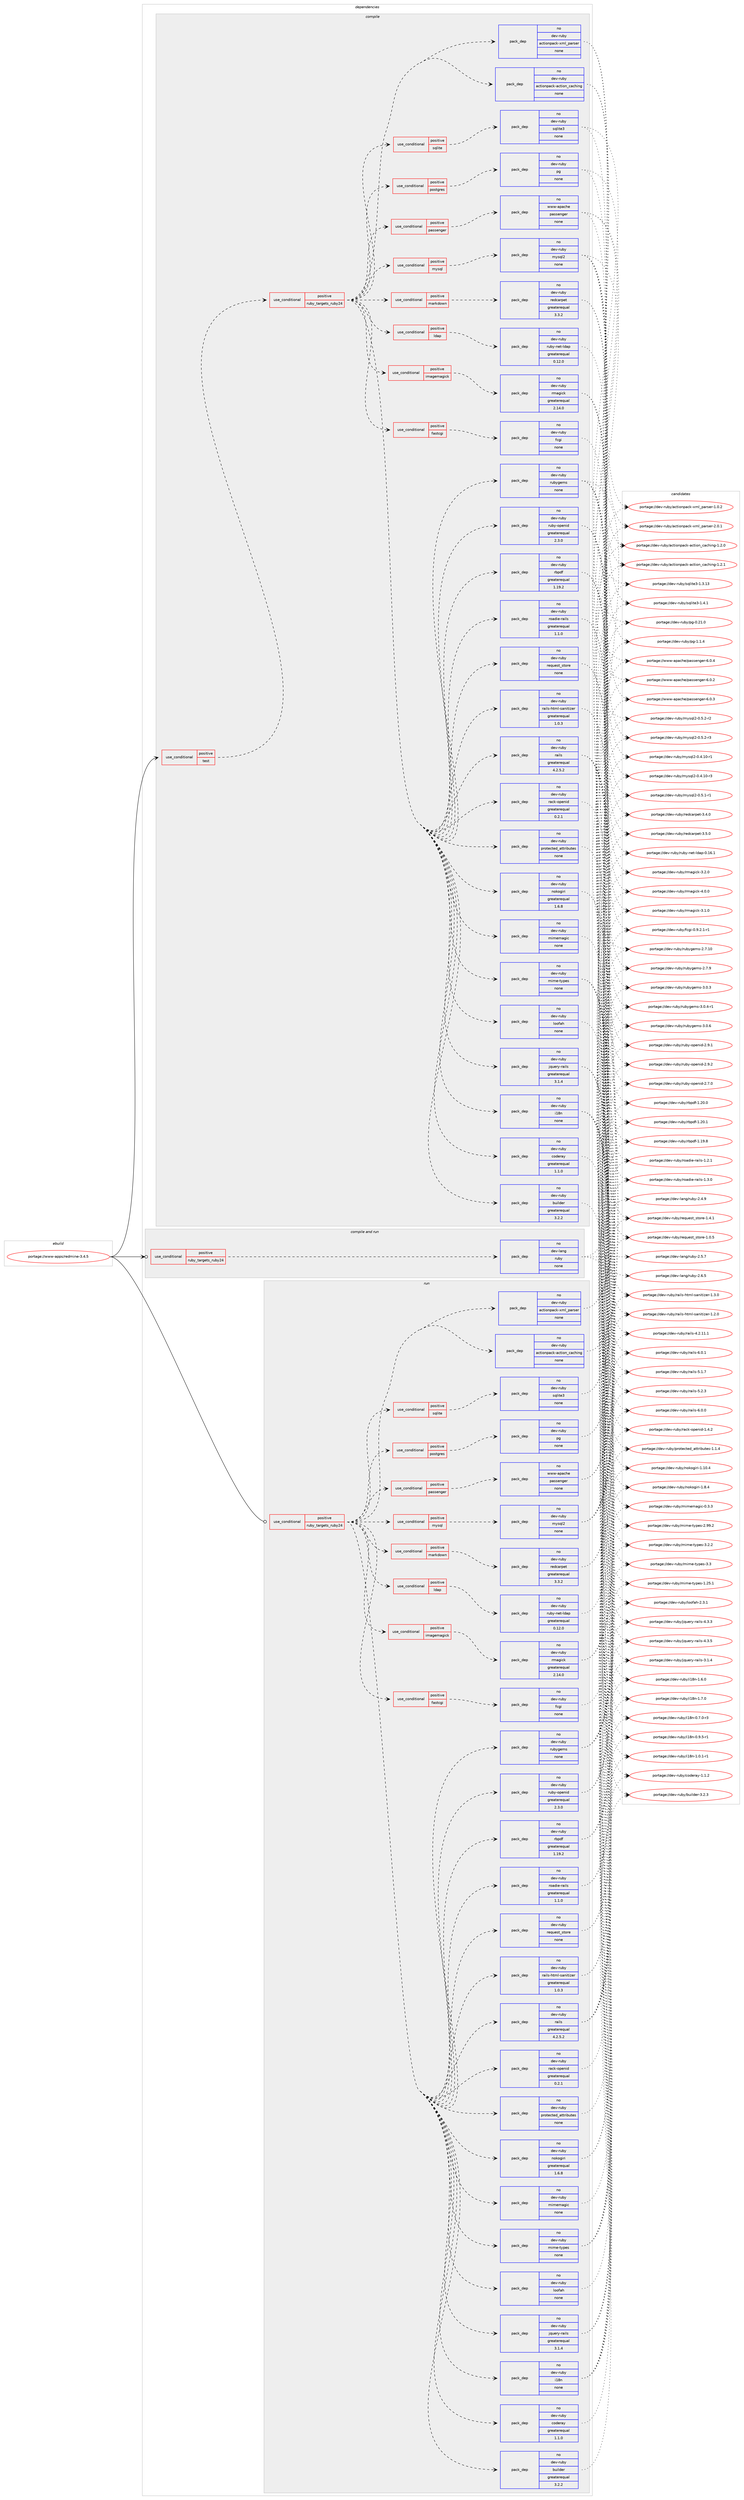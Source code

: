 digraph prolog {

# *************
# Graph options
# *************

newrank=true;
concentrate=true;
compound=true;
graph [rankdir=LR,fontname=Helvetica,fontsize=10,ranksep=1.5];#, ranksep=2.5, nodesep=0.2];
edge  [arrowhead=vee];
node  [fontname=Helvetica,fontsize=10];

# **********
# The ebuild
# **********

subgraph cluster_leftcol {
color=gray;
rank=same;
label=<<i>ebuild</i>>;
id [label="portage://www-apps/redmine-3.4.5", color=red, width=4, href="../www-apps/redmine-3.4.5.svg"];
}

# ****************
# The dependencies
# ****************

subgraph cluster_midcol {
color=gray;
label=<<i>dependencies</i>>;
subgraph cluster_compile {
fillcolor="#eeeeee";
style=filled;
label=<<i>compile</i>>;
subgraph cond105793 {
dependency439551 [label=<<TABLE BORDER="0" CELLBORDER="1" CELLSPACING="0" CELLPADDING="4"><TR><TD ROWSPAN="3" CELLPADDING="10">use_conditional</TD></TR><TR><TD>positive</TD></TR><TR><TD>test</TD></TR></TABLE>>, shape=none, color=red];
subgraph cond105794 {
dependency439552 [label=<<TABLE BORDER="0" CELLBORDER="1" CELLSPACING="0" CELLPADDING="4"><TR><TD ROWSPAN="3" CELLPADDING="10">use_conditional</TD></TR><TR><TD>positive</TD></TR><TR><TD>ruby_targets_ruby24</TD></TR></TABLE>>, shape=none, color=red];
subgraph pack325972 {
dependency439553 [label=<<TABLE BORDER="0" CELLBORDER="1" CELLSPACING="0" CELLPADDING="4" WIDTH="220"><TR><TD ROWSPAN="6" CELLPADDING="30">pack_dep</TD></TR><TR><TD WIDTH="110">no</TD></TR><TR><TD>dev-ruby</TD></TR><TR><TD>actionpack-action_caching</TD></TR><TR><TD>none</TD></TR><TR><TD></TD></TR></TABLE>>, shape=none, color=blue];
}
dependency439552:e -> dependency439553:w [weight=20,style="dashed",arrowhead="vee"];
subgraph pack325973 {
dependency439554 [label=<<TABLE BORDER="0" CELLBORDER="1" CELLSPACING="0" CELLPADDING="4" WIDTH="220"><TR><TD ROWSPAN="6" CELLPADDING="30">pack_dep</TD></TR><TR><TD WIDTH="110">no</TD></TR><TR><TD>dev-ruby</TD></TR><TR><TD>actionpack-xml_parser</TD></TR><TR><TD>none</TD></TR><TR><TD></TD></TR></TABLE>>, shape=none, color=blue];
}
dependency439552:e -> dependency439554:w [weight=20,style="dashed",arrowhead="vee"];
subgraph pack325974 {
dependency439555 [label=<<TABLE BORDER="0" CELLBORDER="1" CELLSPACING="0" CELLPADDING="4" WIDTH="220"><TR><TD ROWSPAN="6" CELLPADDING="30">pack_dep</TD></TR><TR><TD WIDTH="110">no</TD></TR><TR><TD>dev-ruby</TD></TR><TR><TD>builder</TD></TR><TR><TD>greaterequal</TD></TR><TR><TD>3.2.2</TD></TR></TABLE>>, shape=none, color=blue];
}
dependency439552:e -> dependency439555:w [weight=20,style="dashed",arrowhead="vee"];
subgraph pack325975 {
dependency439556 [label=<<TABLE BORDER="0" CELLBORDER="1" CELLSPACING="0" CELLPADDING="4" WIDTH="220"><TR><TD ROWSPAN="6" CELLPADDING="30">pack_dep</TD></TR><TR><TD WIDTH="110">no</TD></TR><TR><TD>dev-ruby</TD></TR><TR><TD>coderay</TD></TR><TR><TD>greaterequal</TD></TR><TR><TD>1.1.0</TD></TR></TABLE>>, shape=none, color=blue];
}
dependency439552:e -> dependency439556:w [weight=20,style="dashed",arrowhead="vee"];
subgraph pack325976 {
dependency439557 [label=<<TABLE BORDER="0" CELLBORDER="1" CELLSPACING="0" CELLPADDING="4" WIDTH="220"><TR><TD ROWSPAN="6" CELLPADDING="30">pack_dep</TD></TR><TR><TD WIDTH="110">no</TD></TR><TR><TD>dev-ruby</TD></TR><TR><TD>i18n</TD></TR><TR><TD>none</TD></TR><TR><TD></TD></TR></TABLE>>, shape=none, color=blue];
}
dependency439552:e -> dependency439557:w [weight=20,style="dashed",arrowhead="vee"];
subgraph pack325977 {
dependency439558 [label=<<TABLE BORDER="0" CELLBORDER="1" CELLSPACING="0" CELLPADDING="4" WIDTH="220"><TR><TD ROWSPAN="6" CELLPADDING="30">pack_dep</TD></TR><TR><TD WIDTH="110">no</TD></TR><TR><TD>dev-ruby</TD></TR><TR><TD>jquery-rails</TD></TR><TR><TD>greaterequal</TD></TR><TR><TD>3.1.4</TD></TR></TABLE>>, shape=none, color=blue];
}
dependency439552:e -> dependency439558:w [weight=20,style="dashed",arrowhead="vee"];
subgraph pack325978 {
dependency439559 [label=<<TABLE BORDER="0" CELLBORDER="1" CELLSPACING="0" CELLPADDING="4" WIDTH="220"><TR><TD ROWSPAN="6" CELLPADDING="30">pack_dep</TD></TR><TR><TD WIDTH="110">no</TD></TR><TR><TD>dev-ruby</TD></TR><TR><TD>loofah</TD></TR><TR><TD>none</TD></TR><TR><TD></TD></TR></TABLE>>, shape=none, color=blue];
}
dependency439552:e -> dependency439559:w [weight=20,style="dashed",arrowhead="vee"];
subgraph pack325979 {
dependency439560 [label=<<TABLE BORDER="0" CELLBORDER="1" CELLSPACING="0" CELLPADDING="4" WIDTH="220"><TR><TD ROWSPAN="6" CELLPADDING="30">pack_dep</TD></TR><TR><TD WIDTH="110">no</TD></TR><TR><TD>dev-ruby</TD></TR><TR><TD>mime-types</TD></TR><TR><TD>none</TD></TR><TR><TD></TD></TR></TABLE>>, shape=none, color=blue];
}
dependency439552:e -> dependency439560:w [weight=20,style="dashed",arrowhead="vee"];
subgraph pack325980 {
dependency439561 [label=<<TABLE BORDER="0" CELLBORDER="1" CELLSPACING="0" CELLPADDING="4" WIDTH="220"><TR><TD ROWSPAN="6" CELLPADDING="30">pack_dep</TD></TR><TR><TD WIDTH="110">no</TD></TR><TR><TD>dev-ruby</TD></TR><TR><TD>mimemagic</TD></TR><TR><TD>none</TD></TR><TR><TD></TD></TR></TABLE>>, shape=none, color=blue];
}
dependency439552:e -> dependency439561:w [weight=20,style="dashed",arrowhead="vee"];
subgraph pack325981 {
dependency439562 [label=<<TABLE BORDER="0" CELLBORDER="1" CELLSPACING="0" CELLPADDING="4" WIDTH="220"><TR><TD ROWSPAN="6" CELLPADDING="30">pack_dep</TD></TR><TR><TD WIDTH="110">no</TD></TR><TR><TD>dev-ruby</TD></TR><TR><TD>nokogiri</TD></TR><TR><TD>greaterequal</TD></TR><TR><TD>1.6.8</TD></TR></TABLE>>, shape=none, color=blue];
}
dependency439552:e -> dependency439562:w [weight=20,style="dashed",arrowhead="vee"];
subgraph pack325982 {
dependency439563 [label=<<TABLE BORDER="0" CELLBORDER="1" CELLSPACING="0" CELLPADDING="4" WIDTH="220"><TR><TD ROWSPAN="6" CELLPADDING="30">pack_dep</TD></TR><TR><TD WIDTH="110">no</TD></TR><TR><TD>dev-ruby</TD></TR><TR><TD>protected_attributes</TD></TR><TR><TD>none</TD></TR><TR><TD></TD></TR></TABLE>>, shape=none, color=blue];
}
dependency439552:e -> dependency439563:w [weight=20,style="dashed",arrowhead="vee"];
subgraph pack325983 {
dependency439564 [label=<<TABLE BORDER="0" CELLBORDER="1" CELLSPACING="0" CELLPADDING="4" WIDTH="220"><TR><TD ROWSPAN="6" CELLPADDING="30">pack_dep</TD></TR><TR><TD WIDTH="110">no</TD></TR><TR><TD>dev-ruby</TD></TR><TR><TD>rack-openid</TD></TR><TR><TD>greaterequal</TD></TR><TR><TD>0.2.1</TD></TR></TABLE>>, shape=none, color=blue];
}
dependency439552:e -> dependency439564:w [weight=20,style="dashed",arrowhead="vee"];
subgraph pack325984 {
dependency439565 [label=<<TABLE BORDER="0" CELLBORDER="1" CELLSPACING="0" CELLPADDING="4" WIDTH="220"><TR><TD ROWSPAN="6" CELLPADDING="30">pack_dep</TD></TR><TR><TD WIDTH="110">no</TD></TR><TR><TD>dev-ruby</TD></TR><TR><TD>rails</TD></TR><TR><TD>greaterequal</TD></TR><TR><TD>4.2.5.2</TD></TR></TABLE>>, shape=none, color=blue];
}
dependency439552:e -> dependency439565:w [weight=20,style="dashed",arrowhead="vee"];
subgraph pack325985 {
dependency439566 [label=<<TABLE BORDER="0" CELLBORDER="1" CELLSPACING="0" CELLPADDING="4" WIDTH="220"><TR><TD ROWSPAN="6" CELLPADDING="30">pack_dep</TD></TR><TR><TD WIDTH="110">no</TD></TR><TR><TD>dev-ruby</TD></TR><TR><TD>rails-html-sanitizer</TD></TR><TR><TD>greaterequal</TD></TR><TR><TD>1.0.3</TD></TR></TABLE>>, shape=none, color=blue];
}
dependency439552:e -> dependency439566:w [weight=20,style="dashed",arrowhead="vee"];
subgraph pack325986 {
dependency439567 [label=<<TABLE BORDER="0" CELLBORDER="1" CELLSPACING="0" CELLPADDING="4" WIDTH="220"><TR><TD ROWSPAN="6" CELLPADDING="30">pack_dep</TD></TR><TR><TD WIDTH="110">no</TD></TR><TR><TD>dev-ruby</TD></TR><TR><TD>request_store</TD></TR><TR><TD>none</TD></TR><TR><TD></TD></TR></TABLE>>, shape=none, color=blue];
}
dependency439552:e -> dependency439567:w [weight=20,style="dashed",arrowhead="vee"];
subgraph pack325987 {
dependency439568 [label=<<TABLE BORDER="0" CELLBORDER="1" CELLSPACING="0" CELLPADDING="4" WIDTH="220"><TR><TD ROWSPAN="6" CELLPADDING="30">pack_dep</TD></TR><TR><TD WIDTH="110">no</TD></TR><TR><TD>dev-ruby</TD></TR><TR><TD>roadie-rails</TD></TR><TR><TD>greaterequal</TD></TR><TR><TD>1.1.0</TD></TR></TABLE>>, shape=none, color=blue];
}
dependency439552:e -> dependency439568:w [weight=20,style="dashed",arrowhead="vee"];
subgraph pack325988 {
dependency439569 [label=<<TABLE BORDER="0" CELLBORDER="1" CELLSPACING="0" CELLPADDING="4" WIDTH="220"><TR><TD ROWSPAN="6" CELLPADDING="30">pack_dep</TD></TR><TR><TD WIDTH="110">no</TD></TR><TR><TD>dev-ruby</TD></TR><TR><TD>rbpdf</TD></TR><TR><TD>greaterequal</TD></TR><TR><TD>1.19.2</TD></TR></TABLE>>, shape=none, color=blue];
}
dependency439552:e -> dependency439569:w [weight=20,style="dashed",arrowhead="vee"];
subgraph pack325989 {
dependency439570 [label=<<TABLE BORDER="0" CELLBORDER="1" CELLSPACING="0" CELLPADDING="4" WIDTH="220"><TR><TD ROWSPAN="6" CELLPADDING="30">pack_dep</TD></TR><TR><TD WIDTH="110">no</TD></TR><TR><TD>dev-ruby</TD></TR><TR><TD>ruby-openid</TD></TR><TR><TD>greaterequal</TD></TR><TR><TD>2.3.0</TD></TR></TABLE>>, shape=none, color=blue];
}
dependency439552:e -> dependency439570:w [weight=20,style="dashed",arrowhead="vee"];
subgraph pack325990 {
dependency439571 [label=<<TABLE BORDER="0" CELLBORDER="1" CELLSPACING="0" CELLPADDING="4" WIDTH="220"><TR><TD ROWSPAN="6" CELLPADDING="30">pack_dep</TD></TR><TR><TD WIDTH="110">no</TD></TR><TR><TD>dev-ruby</TD></TR><TR><TD>rubygems</TD></TR><TR><TD>none</TD></TR><TR><TD></TD></TR></TABLE>>, shape=none, color=blue];
}
dependency439552:e -> dependency439571:w [weight=20,style="dashed",arrowhead="vee"];
subgraph cond105795 {
dependency439572 [label=<<TABLE BORDER="0" CELLBORDER="1" CELLSPACING="0" CELLPADDING="4"><TR><TD ROWSPAN="3" CELLPADDING="10">use_conditional</TD></TR><TR><TD>positive</TD></TR><TR><TD>fastcgi</TD></TR></TABLE>>, shape=none, color=red];
subgraph pack325991 {
dependency439573 [label=<<TABLE BORDER="0" CELLBORDER="1" CELLSPACING="0" CELLPADDING="4" WIDTH="220"><TR><TD ROWSPAN="6" CELLPADDING="30">pack_dep</TD></TR><TR><TD WIDTH="110">no</TD></TR><TR><TD>dev-ruby</TD></TR><TR><TD>fcgi</TD></TR><TR><TD>none</TD></TR><TR><TD></TD></TR></TABLE>>, shape=none, color=blue];
}
dependency439572:e -> dependency439573:w [weight=20,style="dashed",arrowhead="vee"];
}
dependency439552:e -> dependency439572:w [weight=20,style="dashed",arrowhead="vee"];
subgraph cond105796 {
dependency439574 [label=<<TABLE BORDER="0" CELLBORDER="1" CELLSPACING="0" CELLPADDING="4"><TR><TD ROWSPAN="3" CELLPADDING="10">use_conditional</TD></TR><TR><TD>positive</TD></TR><TR><TD>imagemagick</TD></TR></TABLE>>, shape=none, color=red];
subgraph pack325992 {
dependency439575 [label=<<TABLE BORDER="0" CELLBORDER="1" CELLSPACING="0" CELLPADDING="4" WIDTH="220"><TR><TD ROWSPAN="6" CELLPADDING="30">pack_dep</TD></TR><TR><TD WIDTH="110">no</TD></TR><TR><TD>dev-ruby</TD></TR><TR><TD>rmagick</TD></TR><TR><TD>greaterequal</TD></TR><TR><TD>2.14.0</TD></TR></TABLE>>, shape=none, color=blue];
}
dependency439574:e -> dependency439575:w [weight=20,style="dashed",arrowhead="vee"];
}
dependency439552:e -> dependency439574:w [weight=20,style="dashed",arrowhead="vee"];
subgraph cond105797 {
dependency439576 [label=<<TABLE BORDER="0" CELLBORDER="1" CELLSPACING="0" CELLPADDING="4"><TR><TD ROWSPAN="3" CELLPADDING="10">use_conditional</TD></TR><TR><TD>positive</TD></TR><TR><TD>ldap</TD></TR></TABLE>>, shape=none, color=red];
subgraph pack325993 {
dependency439577 [label=<<TABLE BORDER="0" CELLBORDER="1" CELLSPACING="0" CELLPADDING="4" WIDTH="220"><TR><TD ROWSPAN="6" CELLPADDING="30">pack_dep</TD></TR><TR><TD WIDTH="110">no</TD></TR><TR><TD>dev-ruby</TD></TR><TR><TD>ruby-net-ldap</TD></TR><TR><TD>greaterequal</TD></TR><TR><TD>0.12.0</TD></TR></TABLE>>, shape=none, color=blue];
}
dependency439576:e -> dependency439577:w [weight=20,style="dashed",arrowhead="vee"];
}
dependency439552:e -> dependency439576:w [weight=20,style="dashed",arrowhead="vee"];
subgraph cond105798 {
dependency439578 [label=<<TABLE BORDER="0" CELLBORDER="1" CELLSPACING="0" CELLPADDING="4"><TR><TD ROWSPAN="3" CELLPADDING="10">use_conditional</TD></TR><TR><TD>positive</TD></TR><TR><TD>markdown</TD></TR></TABLE>>, shape=none, color=red];
subgraph pack325994 {
dependency439579 [label=<<TABLE BORDER="0" CELLBORDER="1" CELLSPACING="0" CELLPADDING="4" WIDTH="220"><TR><TD ROWSPAN="6" CELLPADDING="30">pack_dep</TD></TR><TR><TD WIDTH="110">no</TD></TR><TR><TD>dev-ruby</TD></TR><TR><TD>redcarpet</TD></TR><TR><TD>greaterequal</TD></TR><TR><TD>3.3.2</TD></TR></TABLE>>, shape=none, color=blue];
}
dependency439578:e -> dependency439579:w [weight=20,style="dashed",arrowhead="vee"];
}
dependency439552:e -> dependency439578:w [weight=20,style="dashed",arrowhead="vee"];
subgraph cond105799 {
dependency439580 [label=<<TABLE BORDER="0" CELLBORDER="1" CELLSPACING="0" CELLPADDING="4"><TR><TD ROWSPAN="3" CELLPADDING="10">use_conditional</TD></TR><TR><TD>positive</TD></TR><TR><TD>mysql</TD></TR></TABLE>>, shape=none, color=red];
subgraph pack325995 {
dependency439581 [label=<<TABLE BORDER="0" CELLBORDER="1" CELLSPACING="0" CELLPADDING="4" WIDTH="220"><TR><TD ROWSPAN="6" CELLPADDING="30">pack_dep</TD></TR><TR><TD WIDTH="110">no</TD></TR><TR><TD>dev-ruby</TD></TR><TR><TD>mysql2</TD></TR><TR><TD>none</TD></TR><TR><TD></TD></TR></TABLE>>, shape=none, color=blue];
}
dependency439580:e -> dependency439581:w [weight=20,style="dashed",arrowhead="vee"];
}
dependency439552:e -> dependency439580:w [weight=20,style="dashed",arrowhead="vee"];
subgraph cond105800 {
dependency439582 [label=<<TABLE BORDER="0" CELLBORDER="1" CELLSPACING="0" CELLPADDING="4"><TR><TD ROWSPAN="3" CELLPADDING="10">use_conditional</TD></TR><TR><TD>positive</TD></TR><TR><TD>passenger</TD></TR></TABLE>>, shape=none, color=red];
subgraph pack325996 {
dependency439583 [label=<<TABLE BORDER="0" CELLBORDER="1" CELLSPACING="0" CELLPADDING="4" WIDTH="220"><TR><TD ROWSPAN="6" CELLPADDING="30">pack_dep</TD></TR><TR><TD WIDTH="110">no</TD></TR><TR><TD>www-apache</TD></TR><TR><TD>passenger</TD></TR><TR><TD>none</TD></TR><TR><TD></TD></TR></TABLE>>, shape=none, color=blue];
}
dependency439582:e -> dependency439583:w [weight=20,style="dashed",arrowhead="vee"];
}
dependency439552:e -> dependency439582:w [weight=20,style="dashed",arrowhead="vee"];
subgraph cond105801 {
dependency439584 [label=<<TABLE BORDER="0" CELLBORDER="1" CELLSPACING="0" CELLPADDING="4"><TR><TD ROWSPAN="3" CELLPADDING="10">use_conditional</TD></TR><TR><TD>positive</TD></TR><TR><TD>postgres</TD></TR></TABLE>>, shape=none, color=red];
subgraph pack325997 {
dependency439585 [label=<<TABLE BORDER="0" CELLBORDER="1" CELLSPACING="0" CELLPADDING="4" WIDTH="220"><TR><TD ROWSPAN="6" CELLPADDING="30">pack_dep</TD></TR><TR><TD WIDTH="110">no</TD></TR><TR><TD>dev-ruby</TD></TR><TR><TD>pg</TD></TR><TR><TD>none</TD></TR><TR><TD></TD></TR></TABLE>>, shape=none, color=blue];
}
dependency439584:e -> dependency439585:w [weight=20,style="dashed",arrowhead="vee"];
}
dependency439552:e -> dependency439584:w [weight=20,style="dashed",arrowhead="vee"];
subgraph cond105802 {
dependency439586 [label=<<TABLE BORDER="0" CELLBORDER="1" CELLSPACING="0" CELLPADDING="4"><TR><TD ROWSPAN="3" CELLPADDING="10">use_conditional</TD></TR><TR><TD>positive</TD></TR><TR><TD>sqlite</TD></TR></TABLE>>, shape=none, color=red];
subgraph pack325998 {
dependency439587 [label=<<TABLE BORDER="0" CELLBORDER="1" CELLSPACING="0" CELLPADDING="4" WIDTH="220"><TR><TD ROWSPAN="6" CELLPADDING="30">pack_dep</TD></TR><TR><TD WIDTH="110">no</TD></TR><TR><TD>dev-ruby</TD></TR><TR><TD>sqlite3</TD></TR><TR><TD>none</TD></TR><TR><TD></TD></TR></TABLE>>, shape=none, color=blue];
}
dependency439586:e -> dependency439587:w [weight=20,style="dashed",arrowhead="vee"];
}
dependency439552:e -> dependency439586:w [weight=20,style="dashed",arrowhead="vee"];
}
dependency439551:e -> dependency439552:w [weight=20,style="dashed",arrowhead="vee"];
}
id:e -> dependency439551:w [weight=20,style="solid",arrowhead="vee"];
}
subgraph cluster_compileandrun {
fillcolor="#eeeeee";
style=filled;
label=<<i>compile and run</i>>;
subgraph cond105803 {
dependency439588 [label=<<TABLE BORDER="0" CELLBORDER="1" CELLSPACING="0" CELLPADDING="4"><TR><TD ROWSPAN="3" CELLPADDING="10">use_conditional</TD></TR><TR><TD>positive</TD></TR><TR><TD>ruby_targets_ruby24</TD></TR></TABLE>>, shape=none, color=red];
subgraph pack325999 {
dependency439589 [label=<<TABLE BORDER="0" CELLBORDER="1" CELLSPACING="0" CELLPADDING="4" WIDTH="220"><TR><TD ROWSPAN="6" CELLPADDING="30">pack_dep</TD></TR><TR><TD WIDTH="110">no</TD></TR><TR><TD>dev-lang</TD></TR><TR><TD>ruby</TD></TR><TR><TD>none</TD></TR><TR><TD></TD></TR></TABLE>>, shape=none, color=blue];
}
dependency439588:e -> dependency439589:w [weight=20,style="dashed",arrowhead="vee"];
}
id:e -> dependency439588:w [weight=20,style="solid",arrowhead="odotvee"];
}
subgraph cluster_run {
fillcolor="#eeeeee";
style=filled;
label=<<i>run</i>>;
subgraph cond105804 {
dependency439590 [label=<<TABLE BORDER="0" CELLBORDER="1" CELLSPACING="0" CELLPADDING="4"><TR><TD ROWSPAN="3" CELLPADDING="10">use_conditional</TD></TR><TR><TD>positive</TD></TR><TR><TD>ruby_targets_ruby24</TD></TR></TABLE>>, shape=none, color=red];
subgraph pack326000 {
dependency439591 [label=<<TABLE BORDER="0" CELLBORDER="1" CELLSPACING="0" CELLPADDING="4" WIDTH="220"><TR><TD ROWSPAN="6" CELLPADDING="30">pack_dep</TD></TR><TR><TD WIDTH="110">no</TD></TR><TR><TD>dev-ruby</TD></TR><TR><TD>actionpack-action_caching</TD></TR><TR><TD>none</TD></TR><TR><TD></TD></TR></TABLE>>, shape=none, color=blue];
}
dependency439590:e -> dependency439591:w [weight=20,style="dashed",arrowhead="vee"];
subgraph pack326001 {
dependency439592 [label=<<TABLE BORDER="0" CELLBORDER="1" CELLSPACING="0" CELLPADDING="4" WIDTH="220"><TR><TD ROWSPAN="6" CELLPADDING="30">pack_dep</TD></TR><TR><TD WIDTH="110">no</TD></TR><TR><TD>dev-ruby</TD></TR><TR><TD>actionpack-xml_parser</TD></TR><TR><TD>none</TD></TR><TR><TD></TD></TR></TABLE>>, shape=none, color=blue];
}
dependency439590:e -> dependency439592:w [weight=20,style="dashed",arrowhead="vee"];
subgraph pack326002 {
dependency439593 [label=<<TABLE BORDER="0" CELLBORDER="1" CELLSPACING="0" CELLPADDING="4" WIDTH="220"><TR><TD ROWSPAN="6" CELLPADDING="30">pack_dep</TD></TR><TR><TD WIDTH="110">no</TD></TR><TR><TD>dev-ruby</TD></TR><TR><TD>builder</TD></TR><TR><TD>greaterequal</TD></TR><TR><TD>3.2.2</TD></TR></TABLE>>, shape=none, color=blue];
}
dependency439590:e -> dependency439593:w [weight=20,style="dashed",arrowhead="vee"];
subgraph pack326003 {
dependency439594 [label=<<TABLE BORDER="0" CELLBORDER="1" CELLSPACING="0" CELLPADDING="4" WIDTH="220"><TR><TD ROWSPAN="6" CELLPADDING="30">pack_dep</TD></TR><TR><TD WIDTH="110">no</TD></TR><TR><TD>dev-ruby</TD></TR><TR><TD>coderay</TD></TR><TR><TD>greaterequal</TD></TR><TR><TD>1.1.0</TD></TR></TABLE>>, shape=none, color=blue];
}
dependency439590:e -> dependency439594:w [weight=20,style="dashed",arrowhead="vee"];
subgraph pack326004 {
dependency439595 [label=<<TABLE BORDER="0" CELLBORDER="1" CELLSPACING="0" CELLPADDING="4" WIDTH="220"><TR><TD ROWSPAN="6" CELLPADDING="30">pack_dep</TD></TR><TR><TD WIDTH="110">no</TD></TR><TR><TD>dev-ruby</TD></TR><TR><TD>i18n</TD></TR><TR><TD>none</TD></TR><TR><TD></TD></TR></TABLE>>, shape=none, color=blue];
}
dependency439590:e -> dependency439595:w [weight=20,style="dashed",arrowhead="vee"];
subgraph pack326005 {
dependency439596 [label=<<TABLE BORDER="0" CELLBORDER="1" CELLSPACING="0" CELLPADDING="4" WIDTH="220"><TR><TD ROWSPAN="6" CELLPADDING="30">pack_dep</TD></TR><TR><TD WIDTH="110">no</TD></TR><TR><TD>dev-ruby</TD></TR><TR><TD>jquery-rails</TD></TR><TR><TD>greaterequal</TD></TR><TR><TD>3.1.4</TD></TR></TABLE>>, shape=none, color=blue];
}
dependency439590:e -> dependency439596:w [weight=20,style="dashed",arrowhead="vee"];
subgraph pack326006 {
dependency439597 [label=<<TABLE BORDER="0" CELLBORDER="1" CELLSPACING="0" CELLPADDING="4" WIDTH="220"><TR><TD ROWSPAN="6" CELLPADDING="30">pack_dep</TD></TR><TR><TD WIDTH="110">no</TD></TR><TR><TD>dev-ruby</TD></TR><TR><TD>loofah</TD></TR><TR><TD>none</TD></TR><TR><TD></TD></TR></TABLE>>, shape=none, color=blue];
}
dependency439590:e -> dependency439597:w [weight=20,style="dashed",arrowhead="vee"];
subgraph pack326007 {
dependency439598 [label=<<TABLE BORDER="0" CELLBORDER="1" CELLSPACING="0" CELLPADDING="4" WIDTH="220"><TR><TD ROWSPAN="6" CELLPADDING="30">pack_dep</TD></TR><TR><TD WIDTH="110">no</TD></TR><TR><TD>dev-ruby</TD></TR><TR><TD>mime-types</TD></TR><TR><TD>none</TD></TR><TR><TD></TD></TR></TABLE>>, shape=none, color=blue];
}
dependency439590:e -> dependency439598:w [weight=20,style="dashed",arrowhead="vee"];
subgraph pack326008 {
dependency439599 [label=<<TABLE BORDER="0" CELLBORDER="1" CELLSPACING="0" CELLPADDING="4" WIDTH="220"><TR><TD ROWSPAN="6" CELLPADDING="30">pack_dep</TD></TR><TR><TD WIDTH="110">no</TD></TR><TR><TD>dev-ruby</TD></TR><TR><TD>mimemagic</TD></TR><TR><TD>none</TD></TR><TR><TD></TD></TR></TABLE>>, shape=none, color=blue];
}
dependency439590:e -> dependency439599:w [weight=20,style="dashed",arrowhead="vee"];
subgraph pack326009 {
dependency439600 [label=<<TABLE BORDER="0" CELLBORDER="1" CELLSPACING="0" CELLPADDING="4" WIDTH="220"><TR><TD ROWSPAN="6" CELLPADDING="30">pack_dep</TD></TR><TR><TD WIDTH="110">no</TD></TR><TR><TD>dev-ruby</TD></TR><TR><TD>nokogiri</TD></TR><TR><TD>greaterequal</TD></TR><TR><TD>1.6.8</TD></TR></TABLE>>, shape=none, color=blue];
}
dependency439590:e -> dependency439600:w [weight=20,style="dashed",arrowhead="vee"];
subgraph pack326010 {
dependency439601 [label=<<TABLE BORDER="0" CELLBORDER="1" CELLSPACING="0" CELLPADDING="4" WIDTH="220"><TR><TD ROWSPAN="6" CELLPADDING="30">pack_dep</TD></TR><TR><TD WIDTH="110">no</TD></TR><TR><TD>dev-ruby</TD></TR><TR><TD>protected_attributes</TD></TR><TR><TD>none</TD></TR><TR><TD></TD></TR></TABLE>>, shape=none, color=blue];
}
dependency439590:e -> dependency439601:w [weight=20,style="dashed",arrowhead="vee"];
subgraph pack326011 {
dependency439602 [label=<<TABLE BORDER="0" CELLBORDER="1" CELLSPACING="0" CELLPADDING="4" WIDTH="220"><TR><TD ROWSPAN="6" CELLPADDING="30">pack_dep</TD></TR><TR><TD WIDTH="110">no</TD></TR><TR><TD>dev-ruby</TD></TR><TR><TD>rack-openid</TD></TR><TR><TD>greaterequal</TD></TR><TR><TD>0.2.1</TD></TR></TABLE>>, shape=none, color=blue];
}
dependency439590:e -> dependency439602:w [weight=20,style="dashed",arrowhead="vee"];
subgraph pack326012 {
dependency439603 [label=<<TABLE BORDER="0" CELLBORDER="1" CELLSPACING="0" CELLPADDING="4" WIDTH="220"><TR><TD ROWSPAN="6" CELLPADDING="30">pack_dep</TD></TR><TR><TD WIDTH="110">no</TD></TR><TR><TD>dev-ruby</TD></TR><TR><TD>rails</TD></TR><TR><TD>greaterequal</TD></TR><TR><TD>4.2.5.2</TD></TR></TABLE>>, shape=none, color=blue];
}
dependency439590:e -> dependency439603:w [weight=20,style="dashed",arrowhead="vee"];
subgraph pack326013 {
dependency439604 [label=<<TABLE BORDER="0" CELLBORDER="1" CELLSPACING="0" CELLPADDING="4" WIDTH="220"><TR><TD ROWSPAN="6" CELLPADDING="30">pack_dep</TD></TR><TR><TD WIDTH="110">no</TD></TR><TR><TD>dev-ruby</TD></TR><TR><TD>rails-html-sanitizer</TD></TR><TR><TD>greaterequal</TD></TR><TR><TD>1.0.3</TD></TR></TABLE>>, shape=none, color=blue];
}
dependency439590:e -> dependency439604:w [weight=20,style="dashed",arrowhead="vee"];
subgraph pack326014 {
dependency439605 [label=<<TABLE BORDER="0" CELLBORDER="1" CELLSPACING="0" CELLPADDING="4" WIDTH="220"><TR><TD ROWSPAN="6" CELLPADDING="30">pack_dep</TD></TR><TR><TD WIDTH="110">no</TD></TR><TR><TD>dev-ruby</TD></TR><TR><TD>request_store</TD></TR><TR><TD>none</TD></TR><TR><TD></TD></TR></TABLE>>, shape=none, color=blue];
}
dependency439590:e -> dependency439605:w [weight=20,style="dashed",arrowhead="vee"];
subgraph pack326015 {
dependency439606 [label=<<TABLE BORDER="0" CELLBORDER="1" CELLSPACING="0" CELLPADDING="4" WIDTH="220"><TR><TD ROWSPAN="6" CELLPADDING="30">pack_dep</TD></TR><TR><TD WIDTH="110">no</TD></TR><TR><TD>dev-ruby</TD></TR><TR><TD>roadie-rails</TD></TR><TR><TD>greaterequal</TD></TR><TR><TD>1.1.0</TD></TR></TABLE>>, shape=none, color=blue];
}
dependency439590:e -> dependency439606:w [weight=20,style="dashed",arrowhead="vee"];
subgraph pack326016 {
dependency439607 [label=<<TABLE BORDER="0" CELLBORDER="1" CELLSPACING="0" CELLPADDING="4" WIDTH="220"><TR><TD ROWSPAN="6" CELLPADDING="30">pack_dep</TD></TR><TR><TD WIDTH="110">no</TD></TR><TR><TD>dev-ruby</TD></TR><TR><TD>rbpdf</TD></TR><TR><TD>greaterequal</TD></TR><TR><TD>1.19.2</TD></TR></TABLE>>, shape=none, color=blue];
}
dependency439590:e -> dependency439607:w [weight=20,style="dashed",arrowhead="vee"];
subgraph pack326017 {
dependency439608 [label=<<TABLE BORDER="0" CELLBORDER="1" CELLSPACING="0" CELLPADDING="4" WIDTH="220"><TR><TD ROWSPAN="6" CELLPADDING="30">pack_dep</TD></TR><TR><TD WIDTH="110">no</TD></TR><TR><TD>dev-ruby</TD></TR><TR><TD>ruby-openid</TD></TR><TR><TD>greaterequal</TD></TR><TR><TD>2.3.0</TD></TR></TABLE>>, shape=none, color=blue];
}
dependency439590:e -> dependency439608:w [weight=20,style="dashed",arrowhead="vee"];
subgraph pack326018 {
dependency439609 [label=<<TABLE BORDER="0" CELLBORDER="1" CELLSPACING="0" CELLPADDING="4" WIDTH="220"><TR><TD ROWSPAN="6" CELLPADDING="30">pack_dep</TD></TR><TR><TD WIDTH="110">no</TD></TR><TR><TD>dev-ruby</TD></TR><TR><TD>rubygems</TD></TR><TR><TD>none</TD></TR><TR><TD></TD></TR></TABLE>>, shape=none, color=blue];
}
dependency439590:e -> dependency439609:w [weight=20,style="dashed",arrowhead="vee"];
subgraph cond105805 {
dependency439610 [label=<<TABLE BORDER="0" CELLBORDER="1" CELLSPACING="0" CELLPADDING="4"><TR><TD ROWSPAN="3" CELLPADDING="10">use_conditional</TD></TR><TR><TD>positive</TD></TR><TR><TD>fastcgi</TD></TR></TABLE>>, shape=none, color=red];
subgraph pack326019 {
dependency439611 [label=<<TABLE BORDER="0" CELLBORDER="1" CELLSPACING="0" CELLPADDING="4" WIDTH="220"><TR><TD ROWSPAN="6" CELLPADDING="30">pack_dep</TD></TR><TR><TD WIDTH="110">no</TD></TR><TR><TD>dev-ruby</TD></TR><TR><TD>fcgi</TD></TR><TR><TD>none</TD></TR><TR><TD></TD></TR></TABLE>>, shape=none, color=blue];
}
dependency439610:e -> dependency439611:w [weight=20,style="dashed",arrowhead="vee"];
}
dependency439590:e -> dependency439610:w [weight=20,style="dashed",arrowhead="vee"];
subgraph cond105806 {
dependency439612 [label=<<TABLE BORDER="0" CELLBORDER="1" CELLSPACING="0" CELLPADDING="4"><TR><TD ROWSPAN="3" CELLPADDING="10">use_conditional</TD></TR><TR><TD>positive</TD></TR><TR><TD>imagemagick</TD></TR></TABLE>>, shape=none, color=red];
subgraph pack326020 {
dependency439613 [label=<<TABLE BORDER="0" CELLBORDER="1" CELLSPACING="0" CELLPADDING="4" WIDTH="220"><TR><TD ROWSPAN="6" CELLPADDING="30">pack_dep</TD></TR><TR><TD WIDTH="110">no</TD></TR><TR><TD>dev-ruby</TD></TR><TR><TD>rmagick</TD></TR><TR><TD>greaterequal</TD></TR><TR><TD>2.14.0</TD></TR></TABLE>>, shape=none, color=blue];
}
dependency439612:e -> dependency439613:w [weight=20,style="dashed",arrowhead="vee"];
}
dependency439590:e -> dependency439612:w [weight=20,style="dashed",arrowhead="vee"];
subgraph cond105807 {
dependency439614 [label=<<TABLE BORDER="0" CELLBORDER="1" CELLSPACING="0" CELLPADDING="4"><TR><TD ROWSPAN="3" CELLPADDING="10">use_conditional</TD></TR><TR><TD>positive</TD></TR><TR><TD>ldap</TD></TR></TABLE>>, shape=none, color=red];
subgraph pack326021 {
dependency439615 [label=<<TABLE BORDER="0" CELLBORDER="1" CELLSPACING="0" CELLPADDING="4" WIDTH="220"><TR><TD ROWSPAN="6" CELLPADDING="30">pack_dep</TD></TR><TR><TD WIDTH="110">no</TD></TR><TR><TD>dev-ruby</TD></TR><TR><TD>ruby-net-ldap</TD></TR><TR><TD>greaterequal</TD></TR><TR><TD>0.12.0</TD></TR></TABLE>>, shape=none, color=blue];
}
dependency439614:e -> dependency439615:w [weight=20,style="dashed",arrowhead="vee"];
}
dependency439590:e -> dependency439614:w [weight=20,style="dashed",arrowhead="vee"];
subgraph cond105808 {
dependency439616 [label=<<TABLE BORDER="0" CELLBORDER="1" CELLSPACING="0" CELLPADDING="4"><TR><TD ROWSPAN="3" CELLPADDING="10">use_conditional</TD></TR><TR><TD>positive</TD></TR><TR><TD>markdown</TD></TR></TABLE>>, shape=none, color=red];
subgraph pack326022 {
dependency439617 [label=<<TABLE BORDER="0" CELLBORDER="1" CELLSPACING="0" CELLPADDING="4" WIDTH="220"><TR><TD ROWSPAN="6" CELLPADDING="30">pack_dep</TD></TR><TR><TD WIDTH="110">no</TD></TR><TR><TD>dev-ruby</TD></TR><TR><TD>redcarpet</TD></TR><TR><TD>greaterequal</TD></TR><TR><TD>3.3.2</TD></TR></TABLE>>, shape=none, color=blue];
}
dependency439616:e -> dependency439617:w [weight=20,style="dashed",arrowhead="vee"];
}
dependency439590:e -> dependency439616:w [weight=20,style="dashed",arrowhead="vee"];
subgraph cond105809 {
dependency439618 [label=<<TABLE BORDER="0" CELLBORDER="1" CELLSPACING="0" CELLPADDING="4"><TR><TD ROWSPAN="3" CELLPADDING="10">use_conditional</TD></TR><TR><TD>positive</TD></TR><TR><TD>mysql</TD></TR></TABLE>>, shape=none, color=red];
subgraph pack326023 {
dependency439619 [label=<<TABLE BORDER="0" CELLBORDER="1" CELLSPACING="0" CELLPADDING="4" WIDTH="220"><TR><TD ROWSPAN="6" CELLPADDING="30">pack_dep</TD></TR><TR><TD WIDTH="110">no</TD></TR><TR><TD>dev-ruby</TD></TR><TR><TD>mysql2</TD></TR><TR><TD>none</TD></TR><TR><TD></TD></TR></TABLE>>, shape=none, color=blue];
}
dependency439618:e -> dependency439619:w [weight=20,style="dashed",arrowhead="vee"];
}
dependency439590:e -> dependency439618:w [weight=20,style="dashed",arrowhead="vee"];
subgraph cond105810 {
dependency439620 [label=<<TABLE BORDER="0" CELLBORDER="1" CELLSPACING="0" CELLPADDING="4"><TR><TD ROWSPAN="3" CELLPADDING="10">use_conditional</TD></TR><TR><TD>positive</TD></TR><TR><TD>passenger</TD></TR></TABLE>>, shape=none, color=red];
subgraph pack326024 {
dependency439621 [label=<<TABLE BORDER="0" CELLBORDER="1" CELLSPACING="0" CELLPADDING="4" WIDTH="220"><TR><TD ROWSPAN="6" CELLPADDING="30">pack_dep</TD></TR><TR><TD WIDTH="110">no</TD></TR><TR><TD>www-apache</TD></TR><TR><TD>passenger</TD></TR><TR><TD>none</TD></TR><TR><TD></TD></TR></TABLE>>, shape=none, color=blue];
}
dependency439620:e -> dependency439621:w [weight=20,style="dashed",arrowhead="vee"];
}
dependency439590:e -> dependency439620:w [weight=20,style="dashed",arrowhead="vee"];
subgraph cond105811 {
dependency439622 [label=<<TABLE BORDER="0" CELLBORDER="1" CELLSPACING="0" CELLPADDING="4"><TR><TD ROWSPAN="3" CELLPADDING="10">use_conditional</TD></TR><TR><TD>positive</TD></TR><TR><TD>postgres</TD></TR></TABLE>>, shape=none, color=red];
subgraph pack326025 {
dependency439623 [label=<<TABLE BORDER="0" CELLBORDER="1" CELLSPACING="0" CELLPADDING="4" WIDTH="220"><TR><TD ROWSPAN="6" CELLPADDING="30">pack_dep</TD></TR><TR><TD WIDTH="110">no</TD></TR><TR><TD>dev-ruby</TD></TR><TR><TD>pg</TD></TR><TR><TD>none</TD></TR><TR><TD></TD></TR></TABLE>>, shape=none, color=blue];
}
dependency439622:e -> dependency439623:w [weight=20,style="dashed",arrowhead="vee"];
}
dependency439590:e -> dependency439622:w [weight=20,style="dashed",arrowhead="vee"];
subgraph cond105812 {
dependency439624 [label=<<TABLE BORDER="0" CELLBORDER="1" CELLSPACING="0" CELLPADDING="4"><TR><TD ROWSPAN="3" CELLPADDING="10">use_conditional</TD></TR><TR><TD>positive</TD></TR><TR><TD>sqlite</TD></TR></TABLE>>, shape=none, color=red];
subgraph pack326026 {
dependency439625 [label=<<TABLE BORDER="0" CELLBORDER="1" CELLSPACING="0" CELLPADDING="4" WIDTH="220"><TR><TD ROWSPAN="6" CELLPADDING="30">pack_dep</TD></TR><TR><TD WIDTH="110">no</TD></TR><TR><TD>dev-ruby</TD></TR><TR><TD>sqlite3</TD></TR><TR><TD>none</TD></TR><TR><TD></TD></TR></TABLE>>, shape=none, color=blue];
}
dependency439624:e -> dependency439625:w [weight=20,style="dashed",arrowhead="vee"];
}
dependency439590:e -> dependency439624:w [weight=20,style="dashed",arrowhead="vee"];
}
id:e -> dependency439590:w [weight=20,style="solid",arrowhead="odot"];
}
}

# **************
# The candidates
# **************

subgraph cluster_choices {
rank=same;
color=gray;
label=<<i>candidates</i>>;

subgraph choice325972 {
color=black;
nodesep=1;
choiceportage1001011184511411798121479799116105111110112979910745979911610511111095999799104105110103454946504648 [label="portage://dev-ruby/actionpack-action_caching-1.2.0", color=red, width=4,href="../dev-ruby/actionpack-action_caching-1.2.0.svg"];
choiceportage1001011184511411798121479799116105111110112979910745979911610511111095999799104105110103454946504649 [label="portage://dev-ruby/actionpack-action_caching-1.2.1", color=red, width=4,href="../dev-ruby/actionpack-action_caching-1.2.1.svg"];
dependency439553:e -> choiceportage1001011184511411798121479799116105111110112979910745979911610511111095999799104105110103454946504648:w [style=dotted,weight="100"];
dependency439553:e -> choiceportage1001011184511411798121479799116105111110112979910745979911610511111095999799104105110103454946504649:w [style=dotted,weight="100"];
}
subgraph choice325973 {
color=black;
nodesep=1;
choiceportage10010111845114117981214797991161051111101129799107451201091089511297114115101114454946484650 [label="portage://dev-ruby/actionpack-xml_parser-1.0.2", color=red, width=4,href="../dev-ruby/actionpack-xml_parser-1.0.2.svg"];
choiceportage10010111845114117981214797991161051111101129799107451201091089511297114115101114455046484649 [label="portage://dev-ruby/actionpack-xml_parser-2.0.1", color=red, width=4,href="../dev-ruby/actionpack-xml_parser-2.0.1.svg"];
dependency439554:e -> choiceportage10010111845114117981214797991161051111101129799107451201091089511297114115101114454946484650:w [style=dotted,weight="100"];
dependency439554:e -> choiceportage10010111845114117981214797991161051111101129799107451201091089511297114115101114455046484649:w [style=dotted,weight="100"];
}
subgraph choice325974 {
color=black;
nodesep=1;
choiceportage10010111845114117981214798117105108100101114455146504651 [label="portage://dev-ruby/builder-3.2.3", color=red, width=4,href="../dev-ruby/builder-3.2.3.svg"];
dependency439555:e -> choiceportage10010111845114117981214798117105108100101114455146504651:w [style=dotted,weight="100"];
}
subgraph choice325975 {
color=black;
nodesep=1;
choiceportage1001011184511411798121479911110010111497121454946494650 [label="portage://dev-ruby/coderay-1.1.2", color=red, width=4,href="../dev-ruby/coderay-1.1.2.svg"];
dependency439556:e -> choiceportage1001011184511411798121479911110010111497121454946494650:w [style=dotted,weight="100"];
}
subgraph choice325976 {
color=black;
nodesep=1;
choiceportage10010111845114117981214710549561104548465546484511451 [label="portage://dev-ruby/i18n-0.7.0-r3", color=red, width=4,href="../dev-ruby/i18n-0.7.0-r3.svg"];
choiceportage10010111845114117981214710549561104548465746534511449 [label="portage://dev-ruby/i18n-0.9.5-r1", color=red, width=4,href="../dev-ruby/i18n-0.9.5-r1.svg"];
choiceportage10010111845114117981214710549561104549464846494511449 [label="portage://dev-ruby/i18n-1.0.1-r1", color=red, width=4,href="../dev-ruby/i18n-1.0.1-r1.svg"];
choiceportage1001011184511411798121471054956110454946544648 [label="portage://dev-ruby/i18n-1.6.0", color=red, width=4,href="../dev-ruby/i18n-1.6.0.svg"];
choiceportage1001011184511411798121471054956110454946554648 [label="portage://dev-ruby/i18n-1.7.0", color=red, width=4,href="../dev-ruby/i18n-1.7.0.svg"];
dependency439557:e -> choiceportage10010111845114117981214710549561104548465546484511451:w [style=dotted,weight="100"];
dependency439557:e -> choiceportage10010111845114117981214710549561104548465746534511449:w [style=dotted,weight="100"];
dependency439557:e -> choiceportage10010111845114117981214710549561104549464846494511449:w [style=dotted,weight="100"];
dependency439557:e -> choiceportage1001011184511411798121471054956110454946544648:w [style=dotted,weight="100"];
dependency439557:e -> choiceportage1001011184511411798121471054956110454946554648:w [style=dotted,weight="100"];
}
subgraph choice325977 {
color=black;
nodesep=1;
choiceportage1001011184511411798121471061131171011141214511497105108115455146494652 [label="portage://dev-ruby/jquery-rails-3.1.4", color=red, width=4,href="../dev-ruby/jquery-rails-3.1.4.svg"];
choiceportage1001011184511411798121471061131171011141214511497105108115455246514651 [label="portage://dev-ruby/jquery-rails-4.3.3", color=red, width=4,href="../dev-ruby/jquery-rails-4.3.3.svg"];
choiceportage1001011184511411798121471061131171011141214511497105108115455246514653 [label="portage://dev-ruby/jquery-rails-4.3.5", color=red, width=4,href="../dev-ruby/jquery-rails-4.3.5.svg"];
dependency439558:e -> choiceportage1001011184511411798121471061131171011141214511497105108115455146494652:w [style=dotted,weight="100"];
dependency439558:e -> choiceportage1001011184511411798121471061131171011141214511497105108115455246514651:w [style=dotted,weight="100"];
dependency439558:e -> choiceportage1001011184511411798121471061131171011141214511497105108115455246514653:w [style=dotted,weight="100"];
}
subgraph choice325978 {
color=black;
nodesep=1;
choiceportage10010111845114117981214710811111110297104455046514649 [label="portage://dev-ruby/loofah-2.3.1", color=red, width=4,href="../dev-ruby/loofah-2.3.1.svg"];
dependency439559:e -> choiceportage10010111845114117981214710811111110297104455046514649:w [style=dotted,weight="100"];
}
subgraph choice325979 {
color=black;
nodesep=1;
choiceportage1001011184511411798121471091051091014511612111210111545494650534649 [label="portage://dev-ruby/mime-types-1.25.1", color=red, width=4,href="../dev-ruby/mime-types-1.25.1.svg"];
choiceportage1001011184511411798121471091051091014511612111210111545504657574650 [label="portage://dev-ruby/mime-types-2.99.2", color=red, width=4,href="../dev-ruby/mime-types-2.99.2.svg"];
choiceportage10010111845114117981214710910510910145116121112101115455146504650 [label="portage://dev-ruby/mime-types-3.2.2", color=red, width=4,href="../dev-ruby/mime-types-3.2.2.svg"];
choiceportage1001011184511411798121471091051091014511612111210111545514651 [label="portage://dev-ruby/mime-types-3.3", color=red, width=4,href="../dev-ruby/mime-types-3.3.svg"];
dependency439560:e -> choiceportage1001011184511411798121471091051091014511612111210111545494650534649:w [style=dotted,weight="100"];
dependency439560:e -> choiceportage1001011184511411798121471091051091014511612111210111545504657574650:w [style=dotted,weight="100"];
dependency439560:e -> choiceportage10010111845114117981214710910510910145116121112101115455146504650:w [style=dotted,weight="100"];
dependency439560:e -> choiceportage1001011184511411798121471091051091014511612111210111545514651:w [style=dotted,weight="100"];
}
subgraph choice325980 {
color=black;
nodesep=1;
choiceportage1001011184511411798121471091051091011099710310599454846514651 [label="portage://dev-ruby/mimemagic-0.3.3", color=red, width=4,href="../dev-ruby/mimemagic-0.3.3.svg"];
dependency439561:e -> choiceportage1001011184511411798121471091051091011099710310599454846514651:w [style=dotted,weight="100"];
}
subgraph choice325981 {
color=black;
nodesep=1;
choiceportage10010111845114117981214711011110711110310511410545494649484652 [label="portage://dev-ruby/nokogiri-1.10.4", color=red, width=4,href="../dev-ruby/nokogiri-1.10.4.svg"];
choiceportage100101118451141179812147110111107111103105114105454946564652 [label="portage://dev-ruby/nokogiri-1.8.4", color=red, width=4,href="../dev-ruby/nokogiri-1.8.4.svg"];
dependency439562:e -> choiceportage10010111845114117981214711011110711110310511410545494649484652:w [style=dotted,weight="100"];
dependency439562:e -> choiceportage100101118451141179812147110111107111103105114105454946564652:w [style=dotted,weight="100"];
}
subgraph choice325982 {
color=black;
nodesep=1;
choiceportage10010111845114117981214711211411111610199116101100959711611611410598117116101115454946494652 [label="portage://dev-ruby/protected_attributes-1.1.4", color=red, width=4,href="../dev-ruby/protected_attributes-1.1.4.svg"];
dependency439563:e -> choiceportage10010111845114117981214711211411111610199116101100959711611611410598117116101115454946494652:w [style=dotted,weight="100"];
}
subgraph choice325983 {
color=black;
nodesep=1;
choiceportage100101118451141179812147114979910745111112101110105100454946524650 [label="portage://dev-ruby/rack-openid-1.4.2", color=red, width=4,href="../dev-ruby/rack-openid-1.4.2.svg"];
dependency439564:e -> choiceportage100101118451141179812147114979910745111112101110105100454946524650:w [style=dotted,weight="100"];
}
subgraph choice325984 {
color=black;
nodesep=1;
choiceportage10010111845114117981214711497105108115455246504649494649 [label="portage://dev-ruby/rails-4.2.11.1", color=red, width=4,href="../dev-ruby/rails-4.2.11.1.svg"];
choiceportage10010111845114117981214711497105108115455346494655 [label="portage://dev-ruby/rails-5.1.7", color=red, width=4,href="../dev-ruby/rails-5.1.7.svg"];
choiceportage10010111845114117981214711497105108115455346504651 [label="portage://dev-ruby/rails-5.2.3", color=red, width=4,href="../dev-ruby/rails-5.2.3.svg"];
choiceportage10010111845114117981214711497105108115455446484648 [label="portage://dev-ruby/rails-6.0.0", color=red, width=4,href="../dev-ruby/rails-6.0.0.svg"];
choiceportage10010111845114117981214711497105108115455446484649 [label="portage://dev-ruby/rails-6.0.1", color=red, width=4,href="../dev-ruby/rails-6.0.1.svg"];
dependency439565:e -> choiceportage10010111845114117981214711497105108115455246504649494649:w [style=dotted,weight="100"];
dependency439565:e -> choiceportage10010111845114117981214711497105108115455346494655:w [style=dotted,weight="100"];
dependency439565:e -> choiceportage10010111845114117981214711497105108115455346504651:w [style=dotted,weight="100"];
dependency439565:e -> choiceportage10010111845114117981214711497105108115455446484648:w [style=dotted,weight="100"];
dependency439565:e -> choiceportage10010111845114117981214711497105108115455446484649:w [style=dotted,weight="100"];
}
subgraph choice325985 {
color=black;
nodesep=1;
choiceportage10010111845114117981214711497105108115451041161091084511597110105116105122101114454946504648 [label="portage://dev-ruby/rails-html-sanitizer-1.2.0", color=red, width=4,href="../dev-ruby/rails-html-sanitizer-1.2.0.svg"];
choiceportage10010111845114117981214711497105108115451041161091084511597110105116105122101114454946514648 [label="portage://dev-ruby/rails-html-sanitizer-1.3.0", color=red, width=4,href="../dev-ruby/rails-html-sanitizer-1.3.0.svg"];
dependency439566:e -> choiceportage10010111845114117981214711497105108115451041161091084511597110105116105122101114454946504648:w [style=dotted,weight="100"];
dependency439566:e -> choiceportage10010111845114117981214711497105108115451041161091084511597110105116105122101114454946514648:w [style=dotted,weight="100"];
}
subgraph choice325986 {
color=black;
nodesep=1;
choiceportage10010111845114117981214711410111311710111511695115116111114101454946484653 [label="portage://dev-ruby/request_store-1.0.5", color=red, width=4,href="../dev-ruby/request_store-1.0.5.svg"];
choiceportage10010111845114117981214711410111311710111511695115116111114101454946524649 [label="portage://dev-ruby/request_store-1.4.1", color=red, width=4,href="../dev-ruby/request_store-1.4.1.svg"];
dependency439567:e -> choiceportage10010111845114117981214711410111311710111511695115116111114101454946484653:w [style=dotted,weight="100"];
dependency439567:e -> choiceportage10010111845114117981214711410111311710111511695115116111114101454946524649:w [style=dotted,weight="100"];
}
subgraph choice325987 {
color=black;
nodesep=1;
choiceportage100101118451141179812147114111971001051014511497105108115454946504649 [label="portage://dev-ruby/roadie-rails-1.2.1", color=red, width=4,href="../dev-ruby/roadie-rails-1.2.1.svg"];
choiceportage100101118451141179812147114111971001051014511497105108115454946514648 [label="portage://dev-ruby/roadie-rails-1.3.0", color=red, width=4,href="../dev-ruby/roadie-rails-1.3.0.svg"];
dependency439568:e -> choiceportage100101118451141179812147114111971001051014511497105108115454946504649:w [style=dotted,weight="100"];
dependency439568:e -> choiceportage100101118451141179812147114111971001051014511497105108115454946514648:w [style=dotted,weight="100"];
}
subgraph choice325988 {
color=black;
nodesep=1;
choiceportage1001011184511411798121471149811210010245494649574656 [label="portage://dev-ruby/rbpdf-1.19.8", color=red, width=4,href="../dev-ruby/rbpdf-1.19.8.svg"];
choiceportage1001011184511411798121471149811210010245494650484648 [label="portage://dev-ruby/rbpdf-1.20.0", color=red, width=4,href="../dev-ruby/rbpdf-1.20.0.svg"];
choiceportage1001011184511411798121471149811210010245494650484649 [label="portage://dev-ruby/rbpdf-1.20.1", color=red, width=4,href="../dev-ruby/rbpdf-1.20.1.svg"];
dependency439569:e -> choiceportage1001011184511411798121471149811210010245494649574656:w [style=dotted,weight="100"];
dependency439569:e -> choiceportage1001011184511411798121471149811210010245494650484648:w [style=dotted,weight="100"];
dependency439569:e -> choiceportage1001011184511411798121471149811210010245494650484649:w [style=dotted,weight="100"];
}
subgraph choice325989 {
color=black;
nodesep=1;
choiceportage1001011184511411798121471141179812145111112101110105100455046554648 [label="portage://dev-ruby/ruby-openid-2.7.0", color=red, width=4,href="../dev-ruby/ruby-openid-2.7.0.svg"];
choiceportage1001011184511411798121471141179812145111112101110105100455046574649 [label="portage://dev-ruby/ruby-openid-2.9.1", color=red, width=4,href="../dev-ruby/ruby-openid-2.9.1.svg"];
choiceportage1001011184511411798121471141179812145111112101110105100455046574650 [label="portage://dev-ruby/ruby-openid-2.9.2", color=red, width=4,href="../dev-ruby/ruby-openid-2.9.2.svg"];
dependency439570:e -> choiceportage1001011184511411798121471141179812145111112101110105100455046554648:w [style=dotted,weight="100"];
dependency439570:e -> choiceportage1001011184511411798121471141179812145111112101110105100455046574649:w [style=dotted,weight="100"];
dependency439570:e -> choiceportage1001011184511411798121471141179812145111112101110105100455046574650:w [style=dotted,weight="100"];
}
subgraph choice325990 {
color=black;
nodesep=1;
choiceportage1001011184511411798121471141179812110310110911545504655464948 [label="portage://dev-ruby/rubygems-2.7.10", color=red, width=4,href="../dev-ruby/rubygems-2.7.10.svg"];
choiceportage10010111845114117981214711411798121103101109115455046554657 [label="portage://dev-ruby/rubygems-2.7.9", color=red, width=4,href="../dev-ruby/rubygems-2.7.9.svg"];
choiceportage10010111845114117981214711411798121103101109115455146484651 [label="portage://dev-ruby/rubygems-3.0.3", color=red, width=4,href="../dev-ruby/rubygems-3.0.3.svg"];
choiceportage100101118451141179812147114117981211031011091154551464846524511449 [label="portage://dev-ruby/rubygems-3.0.4-r1", color=red, width=4,href="../dev-ruby/rubygems-3.0.4-r1.svg"];
choiceportage10010111845114117981214711411798121103101109115455146484654 [label="portage://dev-ruby/rubygems-3.0.6", color=red, width=4,href="../dev-ruby/rubygems-3.0.6.svg"];
dependency439571:e -> choiceportage1001011184511411798121471141179812110310110911545504655464948:w [style=dotted,weight="100"];
dependency439571:e -> choiceportage10010111845114117981214711411798121103101109115455046554657:w [style=dotted,weight="100"];
dependency439571:e -> choiceportage10010111845114117981214711411798121103101109115455146484651:w [style=dotted,weight="100"];
dependency439571:e -> choiceportage100101118451141179812147114117981211031011091154551464846524511449:w [style=dotted,weight="100"];
dependency439571:e -> choiceportage10010111845114117981214711411798121103101109115455146484654:w [style=dotted,weight="100"];
}
subgraph choice325991 {
color=black;
nodesep=1;
choiceportage1001011184511411798121471029910310545484657465046494511449 [label="portage://dev-ruby/fcgi-0.9.2.1-r1", color=red, width=4,href="../dev-ruby/fcgi-0.9.2.1-r1.svg"];
dependency439573:e -> choiceportage1001011184511411798121471029910310545484657465046494511449:w [style=dotted,weight="100"];
}
subgraph choice325992 {
color=black;
nodesep=1;
choiceportage1001011184511411798121471141099710310599107455146494648 [label="portage://dev-ruby/rmagick-3.1.0", color=red, width=4,href="../dev-ruby/rmagick-3.1.0.svg"];
choiceportage1001011184511411798121471141099710310599107455146504648 [label="portage://dev-ruby/rmagick-3.2.0", color=red, width=4,href="../dev-ruby/rmagick-3.2.0.svg"];
choiceportage1001011184511411798121471141099710310599107455246484648 [label="portage://dev-ruby/rmagick-4.0.0", color=red, width=4,href="../dev-ruby/rmagick-4.0.0.svg"];
dependency439575:e -> choiceportage1001011184511411798121471141099710310599107455146494648:w [style=dotted,weight="100"];
dependency439575:e -> choiceportage1001011184511411798121471141099710310599107455146504648:w [style=dotted,weight="100"];
dependency439575:e -> choiceportage1001011184511411798121471141099710310599107455246484648:w [style=dotted,weight="100"];
}
subgraph choice325993 {
color=black;
nodesep=1;
choiceportage1001011184511411798121471141179812145110101116451081009711245484649544649 [label="portage://dev-ruby/ruby-net-ldap-0.16.1", color=red, width=4,href="../dev-ruby/ruby-net-ldap-0.16.1.svg"];
dependency439577:e -> choiceportage1001011184511411798121471141179812145110101116451081009711245484649544649:w [style=dotted,weight="100"];
}
subgraph choice325994 {
color=black;
nodesep=1;
choiceportage1001011184511411798121471141011009997114112101116455146524648 [label="portage://dev-ruby/redcarpet-3.4.0", color=red, width=4,href="../dev-ruby/redcarpet-3.4.0.svg"];
choiceportage1001011184511411798121471141011009997114112101116455146534648 [label="portage://dev-ruby/redcarpet-3.5.0", color=red, width=4,href="../dev-ruby/redcarpet-3.5.0.svg"];
dependency439579:e -> choiceportage1001011184511411798121471141011009997114112101116455146524648:w [style=dotted,weight="100"];
dependency439579:e -> choiceportage1001011184511411798121471141011009997114112101116455146534648:w [style=dotted,weight="100"];
}
subgraph choice325995 {
color=black;
nodesep=1;
choiceportage10010111845114117981214710912111511310850454846524649484511449 [label="portage://dev-ruby/mysql2-0.4.10-r1", color=red, width=4,href="../dev-ruby/mysql2-0.4.10-r1.svg"];
choiceportage10010111845114117981214710912111511310850454846524649484511451 [label="portage://dev-ruby/mysql2-0.4.10-r3", color=red, width=4,href="../dev-ruby/mysql2-0.4.10-r3.svg"];
choiceportage100101118451141179812147109121115113108504548465346494511449 [label="portage://dev-ruby/mysql2-0.5.1-r1", color=red, width=4,href="../dev-ruby/mysql2-0.5.1-r1.svg"];
choiceportage100101118451141179812147109121115113108504548465346504511450 [label="portage://dev-ruby/mysql2-0.5.2-r2", color=red, width=4,href="../dev-ruby/mysql2-0.5.2-r2.svg"];
choiceportage100101118451141179812147109121115113108504548465346504511451 [label="portage://dev-ruby/mysql2-0.5.2-r3", color=red, width=4,href="../dev-ruby/mysql2-0.5.2-r3.svg"];
dependency439581:e -> choiceportage10010111845114117981214710912111511310850454846524649484511449:w [style=dotted,weight="100"];
dependency439581:e -> choiceportage10010111845114117981214710912111511310850454846524649484511451:w [style=dotted,weight="100"];
dependency439581:e -> choiceportage100101118451141179812147109121115113108504548465346494511449:w [style=dotted,weight="100"];
dependency439581:e -> choiceportage100101118451141179812147109121115113108504548465346504511450:w [style=dotted,weight="100"];
dependency439581:e -> choiceportage100101118451141179812147109121115113108504548465346504511451:w [style=dotted,weight="100"];
}
subgraph choice325996 {
color=black;
nodesep=1;
choiceportage119119119459711297991041014711297115115101110103101114455446484650 [label="portage://www-apache/passenger-6.0.2", color=red, width=4,href="../www-apache/passenger-6.0.2.svg"];
choiceportage119119119459711297991041014711297115115101110103101114455446484651 [label="portage://www-apache/passenger-6.0.3", color=red, width=4,href="../www-apache/passenger-6.0.3.svg"];
choiceportage119119119459711297991041014711297115115101110103101114455446484652 [label="portage://www-apache/passenger-6.0.4", color=red, width=4,href="../www-apache/passenger-6.0.4.svg"];
dependency439583:e -> choiceportage119119119459711297991041014711297115115101110103101114455446484650:w [style=dotted,weight="100"];
dependency439583:e -> choiceportage119119119459711297991041014711297115115101110103101114455446484651:w [style=dotted,weight="100"];
dependency439583:e -> choiceportage119119119459711297991041014711297115115101110103101114455446484652:w [style=dotted,weight="100"];
}
subgraph choice325997 {
color=black;
nodesep=1;
choiceportage10010111845114117981214711210345484650494648 [label="portage://dev-ruby/pg-0.21.0", color=red, width=4,href="../dev-ruby/pg-0.21.0.svg"];
choiceportage100101118451141179812147112103454946494652 [label="portage://dev-ruby/pg-1.1.4", color=red, width=4,href="../dev-ruby/pg-1.1.4.svg"];
dependency439585:e -> choiceportage10010111845114117981214711210345484650494648:w [style=dotted,weight="100"];
dependency439585:e -> choiceportage100101118451141179812147112103454946494652:w [style=dotted,weight="100"];
}
subgraph choice325998 {
color=black;
nodesep=1;
choiceportage1001011184511411798121471151131081051161015145494651464951 [label="portage://dev-ruby/sqlite3-1.3.13", color=red, width=4,href="../dev-ruby/sqlite3-1.3.13.svg"];
choiceportage10010111845114117981214711511310810511610151454946524649 [label="portage://dev-ruby/sqlite3-1.4.1", color=red, width=4,href="../dev-ruby/sqlite3-1.4.1.svg"];
dependency439587:e -> choiceportage1001011184511411798121471151131081051161015145494651464951:w [style=dotted,weight="100"];
dependency439587:e -> choiceportage10010111845114117981214711511310810511610151454946524649:w [style=dotted,weight="100"];
}
subgraph choice325999 {
color=black;
nodesep=1;
choiceportage10010111845108971101034711411798121455046524657 [label="portage://dev-lang/ruby-2.4.9", color=red, width=4,href="../dev-lang/ruby-2.4.9.svg"];
choiceportage10010111845108971101034711411798121455046534655 [label="portage://dev-lang/ruby-2.5.7", color=red, width=4,href="../dev-lang/ruby-2.5.7.svg"];
choiceportage10010111845108971101034711411798121455046544653 [label="portage://dev-lang/ruby-2.6.5", color=red, width=4,href="../dev-lang/ruby-2.6.5.svg"];
dependency439589:e -> choiceportage10010111845108971101034711411798121455046524657:w [style=dotted,weight="100"];
dependency439589:e -> choiceportage10010111845108971101034711411798121455046534655:w [style=dotted,weight="100"];
dependency439589:e -> choiceportage10010111845108971101034711411798121455046544653:w [style=dotted,weight="100"];
}
subgraph choice326000 {
color=black;
nodesep=1;
choiceportage1001011184511411798121479799116105111110112979910745979911610511111095999799104105110103454946504648 [label="portage://dev-ruby/actionpack-action_caching-1.2.0", color=red, width=4,href="../dev-ruby/actionpack-action_caching-1.2.0.svg"];
choiceportage1001011184511411798121479799116105111110112979910745979911610511111095999799104105110103454946504649 [label="portage://dev-ruby/actionpack-action_caching-1.2.1", color=red, width=4,href="../dev-ruby/actionpack-action_caching-1.2.1.svg"];
dependency439591:e -> choiceportage1001011184511411798121479799116105111110112979910745979911610511111095999799104105110103454946504648:w [style=dotted,weight="100"];
dependency439591:e -> choiceportage1001011184511411798121479799116105111110112979910745979911610511111095999799104105110103454946504649:w [style=dotted,weight="100"];
}
subgraph choice326001 {
color=black;
nodesep=1;
choiceportage10010111845114117981214797991161051111101129799107451201091089511297114115101114454946484650 [label="portage://dev-ruby/actionpack-xml_parser-1.0.2", color=red, width=4,href="../dev-ruby/actionpack-xml_parser-1.0.2.svg"];
choiceportage10010111845114117981214797991161051111101129799107451201091089511297114115101114455046484649 [label="portage://dev-ruby/actionpack-xml_parser-2.0.1", color=red, width=4,href="../dev-ruby/actionpack-xml_parser-2.0.1.svg"];
dependency439592:e -> choiceportage10010111845114117981214797991161051111101129799107451201091089511297114115101114454946484650:w [style=dotted,weight="100"];
dependency439592:e -> choiceportage10010111845114117981214797991161051111101129799107451201091089511297114115101114455046484649:w [style=dotted,weight="100"];
}
subgraph choice326002 {
color=black;
nodesep=1;
choiceportage10010111845114117981214798117105108100101114455146504651 [label="portage://dev-ruby/builder-3.2.3", color=red, width=4,href="../dev-ruby/builder-3.2.3.svg"];
dependency439593:e -> choiceportage10010111845114117981214798117105108100101114455146504651:w [style=dotted,weight="100"];
}
subgraph choice326003 {
color=black;
nodesep=1;
choiceportage1001011184511411798121479911110010111497121454946494650 [label="portage://dev-ruby/coderay-1.1.2", color=red, width=4,href="../dev-ruby/coderay-1.1.2.svg"];
dependency439594:e -> choiceportage1001011184511411798121479911110010111497121454946494650:w [style=dotted,weight="100"];
}
subgraph choice326004 {
color=black;
nodesep=1;
choiceportage10010111845114117981214710549561104548465546484511451 [label="portage://dev-ruby/i18n-0.7.0-r3", color=red, width=4,href="../dev-ruby/i18n-0.7.0-r3.svg"];
choiceportage10010111845114117981214710549561104548465746534511449 [label="portage://dev-ruby/i18n-0.9.5-r1", color=red, width=4,href="../dev-ruby/i18n-0.9.5-r1.svg"];
choiceportage10010111845114117981214710549561104549464846494511449 [label="portage://dev-ruby/i18n-1.0.1-r1", color=red, width=4,href="../dev-ruby/i18n-1.0.1-r1.svg"];
choiceportage1001011184511411798121471054956110454946544648 [label="portage://dev-ruby/i18n-1.6.0", color=red, width=4,href="../dev-ruby/i18n-1.6.0.svg"];
choiceportage1001011184511411798121471054956110454946554648 [label="portage://dev-ruby/i18n-1.7.0", color=red, width=4,href="../dev-ruby/i18n-1.7.0.svg"];
dependency439595:e -> choiceportage10010111845114117981214710549561104548465546484511451:w [style=dotted,weight="100"];
dependency439595:e -> choiceportage10010111845114117981214710549561104548465746534511449:w [style=dotted,weight="100"];
dependency439595:e -> choiceportage10010111845114117981214710549561104549464846494511449:w [style=dotted,weight="100"];
dependency439595:e -> choiceportage1001011184511411798121471054956110454946544648:w [style=dotted,weight="100"];
dependency439595:e -> choiceportage1001011184511411798121471054956110454946554648:w [style=dotted,weight="100"];
}
subgraph choice326005 {
color=black;
nodesep=1;
choiceportage1001011184511411798121471061131171011141214511497105108115455146494652 [label="portage://dev-ruby/jquery-rails-3.1.4", color=red, width=4,href="../dev-ruby/jquery-rails-3.1.4.svg"];
choiceportage1001011184511411798121471061131171011141214511497105108115455246514651 [label="portage://dev-ruby/jquery-rails-4.3.3", color=red, width=4,href="../dev-ruby/jquery-rails-4.3.3.svg"];
choiceportage1001011184511411798121471061131171011141214511497105108115455246514653 [label="portage://dev-ruby/jquery-rails-4.3.5", color=red, width=4,href="../dev-ruby/jquery-rails-4.3.5.svg"];
dependency439596:e -> choiceportage1001011184511411798121471061131171011141214511497105108115455146494652:w [style=dotted,weight="100"];
dependency439596:e -> choiceportage1001011184511411798121471061131171011141214511497105108115455246514651:w [style=dotted,weight="100"];
dependency439596:e -> choiceportage1001011184511411798121471061131171011141214511497105108115455246514653:w [style=dotted,weight="100"];
}
subgraph choice326006 {
color=black;
nodesep=1;
choiceportage10010111845114117981214710811111110297104455046514649 [label="portage://dev-ruby/loofah-2.3.1", color=red, width=4,href="../dev-ruby/loofah-2.3.1.svg"];
dependency439597:e -> choiceportage10010111845114117981214710811111110297104455046514649:w [style=dotted,weight="100"];
}
subgraph choice326007 {
color=black;
nodesep=1;
choiceportage1001011184511411798121471091051091014511612111210111545494650534649 [label="portage://dev-ruby/mime-types-1.25.1", color=red, width=4,href="../dev-ruby/mime-types-1.25.1.svg"];
choiceportage1001011184511411798121471091051091014511612111210111545504657574650 [label="portage://dev-ruby/mime-types-2.99.2", color=red, width=4,href="../dev-ruby/mime-types-2.99.2.svg"];
choiceportage10010111845114117981214710910510910145116121112101115455146504650 [label="portage://dev-ruby/mime-types-3.2.2", color=red, width=4,href="../dev-ruby/mime-types-3.2.2.svg"];
choiceportage1001011184511411798121471091051091014511612111210111545514651 [label="portage://dev-ruby/mime-types-3.3", color=red, width=4,href="../dev-ruby/mime-types-3.3.svg"];
dependency439598:e -> choiceportage1001011184511411798121471091051091014511612111210111545494650534649:w [style=dotted,weight="100"];
dependency439598:e -> choiceportage1001011184511411798121471091051091014511612111210111545504657574650:w [style=dotted,weight="100"];
dependency439598:e -> choiceportage10010111845114117981214710910510910145116121112101115455146504650:w [style=dotted,weight="100"];
dependency439598:e -> choiceportage1001011184511411798121471091051091014511612111210111545514651:w [style=dotted,weight="100"];
}
subgraph choice326008 {
color=black;
nodesep=1;
choiceportage1001011184511411798121471091051091011099710310599454846514651 [label="portage://dev-ruby/mimemagic-0.3.3", color=red, width=4,href="../dev-ruby/mimemagic-0.3.3.svg"];
dependency439599:e -> choiceportage1001011184511411798121471091051091011099710310599454846514651:w [style=dotted,weight="100"];
}
subgraph choice326009 {
color=black;
nodesep=1;
choiceportage10010111845114117981214711011110711110310511410545494649484652 [label="portage://dev-ruby/nokogiri-1.10.4", color=red, width=4,href="../dev-ruby/nokogiri-1.10.4.svg"];
choiceportage100101118451141179812147110111107111103105114105454946564652 [label="portage://dev-ruby/nokogiri-1.8.4", color=red, width=4,href="../dev-ruby/nokogiri-1.8.4.svg"];
dependency439600:e -> choiceportage10010111845114117981214711011110711110310511410545494649484652:w [style=dotted,weight="100"];
dependency439600:e -> choiceportage100101118451141179812147110111107111103105114105454946564652:w [style=dotted,weight="100"];
}
subgraph choice326010 {
color=black;
nodesep=1;
choiceportage10010111845114117981214711211411111610199116101100959711611611410598117116101115454946494652 [label="portage://dev-ruby/protected_attributes-1.1.4", color=red, width=4,href="../dev-ruby/protected_attributes-1.1.4.svg"];
dependency439601:e -> choiceportage10010111845114117981214711211411111610199116101100959711611611410598117116101115454946494652:w [style=dotted,weight="100"];
}
subgraph choice326011 {
color=black;
nodesep=1;
choiceportage100101118451141179812147114979910745111112101110105100454946524650 [label="portage://dev-ruby/rack-openid-1.4.2", color=red, width=4,href="../dev-ruby/rack-openid-1.4.2.svg"];
dependency439602:e -> choiceportage100101118451141179812147114979910745111112101110105100454946524650:w [style=dotted,weight="100"];
}
subgraph choice326012 {
color=black;
nodesep=1;
choiceportage10010111845114117981214711497105108115455246504649494649 [label="portage://dev-ruby/rails-4.2.11.1", color=red, width=4,href="../dev-ruby/rails-4.2.11.1.svg"];
choiceportage10010111845114117981214711497105108115455346494655 [label="portage://dev-ruby/rails-5.1.7", color=red, width=4,href="../dev-ruby/rails-5.1.7.svg"];
choiceportage10010111845114117981214711497105108115455346504651 [label="portage://dev-ruby/rails-5.2.3", color=red, width=4,href="../dev-ruby/rails-5.2.3.svg"];
choiceportage10010111845114117981214711497105108115455446484648 [label="portage://dev-ruby/rails-6.0.0", color=red, width=4,href="../dev-ruby/rails-6.0.0.svg"];
choiceportage10010111845114117981214711497105108115455446484649 [label="portage://dev-ruby/rails-6.0.1", color=red, width=4,href="../dev-ruby/rails-6.0.1.svg"];
dependency439603:e -> choiceportage10010111845114117981214711497105108115455246504649494649:w [style=dotted,weight="100"];
dependency439603:e -> choiceportage10010111845114117981214711497105108115455346494655:w [style=dotted,weight="100"];
dependency439603:e -> choiceportage10010111845114117981214711497105108115455346504651:w [style=dotted,weight="100"];
dependency439603:e -> choiceportage10010111845114117981214711497105108115455446484648:w [style=dotted,weight="100"];
dependency439603:e -> choiceportage10010111845114117981214711497105108115455446484649:w [style=dotted,weight="100"];
}
subgraph choice326013 {
color=black;
nodesep=1;
choiceportage10010111845114117981214711497105108115451041161091084511597110105116105122101114454946504648 [label="portage://dev-ruby/rails-html-sanitizer-1.2.0", color=red, width=4,href="../dev-ruby/rails-html-sanitizer-1.2.0.svg"];
choiceportage10010111845114117981214711497105108115451041161091084511597110105116105122101114454946514648 [label="portage://dev-ruby/rails-html-sanitizer-1.3.0", color=red, width=4,href="../dev-ruby/rails-html-sanitizer-1.3.0.svg"];
dependency439604:e -> choiceportage10010111845114117981214711497105108115451041161091084511597110105116105122101114454946504648:w [style=dotted,weight="100"];
dependency439604:e -> choiceportage10010111845114117981214711497105108115451041161091084511597110105116105122101114454946514648:w [style=dotted,weight="100"];
}
subgraph choice326014 {
color=black;
nodesep=1;
choiceportage10010111845114117981214711410111311710111511695115116111114101454946484653 [label="portage://dev-ruby/request_store-1.0.5", color=red, width=4,href="../dev-ruby/request_store-1.0.5.svg"];
choiceportage10010111845114117981214711410111311710111511695115116111114101454946524649 [label="portage://dev-ruby/request_store-1.4.1", color=red, width=4,href="../dev-ruby/request_store-1.4.1.svg"];
dependency439605:e -> choiceportage10010111845114117981214711410111311710111511695115116111114101454946484653:w [style=dotted,weight="100"];
dependency439605:e -> choiceportage10010111845114117981214711410111311710111511695115116111114101454946524649:w [style=dotted,weight="100"];
}
subgraph choice326015 {
color=black;
nodesep=1;
choiceportage100101118451141179812147114111971001051014511497105108115454946504649 [label="portage://dev-ruby/roadie-rails-1.2.1", color=red, width=4,href="../dev-ruby/roadie-rails-1.2.1.svg"];
choiceportage100101118451141179812147114111971001051014511497105108115454946514648 [label="portage://dev-ruby/roadie-rails-1.3.0", color=red, width=4,href="../dev-ruby/roadie-rails-1.3.0.svg"];
dependency439606:e -> choiceportage100101118451141179812147114111971001051014511497105108115454946504649:w [style=dotted,weight="100"];
dependency439606:e -> choiceportage100101118451141179812147114111971001051014511497105108115454946514648:w [style=dotted,weight="100"];
}
subgraph choice326016 {
color=black;
nodesep=1;
choiceportage1001011184511411798121471149811210010245494649574656 [label="portage://dev-ruby/rbpdf-1.19.8", color=red, width=4,href="../dev-ruby/rbpdf-1.19.8.svg"];
choiceportage1001011184511411798121471149811210010245494650484648 [label="portage://dev-ruby/rbpdf-1.20.0", color=red, width=4,href="../dev-ruby/rbpdf-1.20.0.svg"];
choiceportage1001011184511411798121471149811210010245494650484649 [label="portage://dev-ruby/rbpdf-1.20.1", color=red, width=4,href="../dev-ruby/rbpdf-1.20.1.svg"];
dependency439607:e -> choiceportage1001011184511411798121471149811210010245494649574656:w [style=dotted,weight="100"];
dependency439607:e -> choiceportage1001011184511411798121471149811210010245494650484648:w [style=dotted,weight="100"];
dependency439607:e -> choiceportage1001011184511411798121471149811210010245494650484649:w [style=dotted,weight="100"];
}
subgraph choice326017 {
color=black;
nodesep=1;
choiceportage1001011184511411798121471141179812145111112101110105100455046554648 [label="portage://dev-ruby/ruby-openid-2.7.0", color=red, width=4,href="../dev-ruby/ruby-openid-2.7.0.svg"];
choiceportage1001011184511411798121471141179812145111112101110105100455046574649 [label="portage://dev-ruby/ruby-openid-2.9.1", color=red, width=4,href="../dev-ruby/ruby-openid-2.9.1.svg"];
choiceportage1001011184511411798121471141179812145111112101110105100455046574650 [label="portage://dev-ruby/ruby-openid-2.9.2", color=red, width=4,href="../dev-ruby/ruby-openid-2.9.2.svg"];
dependency439608:e -> choiceportage1001011184511411798121471141179812145111112101110105100455046554648:w [style=dotted,weight="100"];
dependency439608:e -> choiceportage1001011184511411798121471141179812145111112101110105100455046574649:w [style=dotted,weight="100"];
dependency439608:e -> choiceportage1001011184511411798121471141179812145111112101110105100455046574650:w [style=dotted,weight="100"];
}
subgraph choice326018 {
color=black;
nodesep=1;
choiceportage1001011184511411798121471141179812110310110911545504655464948 [label="portage://dev-ruby/rubygems-2.7.10", color=red, width=4,href="../dev-ruby/rubygems-2.7.10.svg"];
choiceportage10010111845114117981214711411798121103101109115455046554657 [label="portage://dev-ruby/rubygems-2.7.9", color=red, width=4,href="../dev-ruby/rubygems-2.7.9.svg"];
choiceportage10010111845114117981214711411798121103101109115455146484651 [label="portage://dev-ruby/rubygems-3.0.3", color=red, width=4,href="../dev-ruby/rubygems-3.0.3.svg"];
choiceportage100101118451141179812147114117981211031011091154551464846524511449 [label="portage://dev-ruby/rubygems-3.0.4-r1", color=red, width=4,href="../dev-ruby/rubygems-3.0.4-r1.svg"];
choiceportage10010111845114117981214711411798121103101109115455146484654 [label="portage://dev-ruby/rubygems-3.0.6", color=red, width=4,href="../dev-ruby/rubygems-3.0.6.svg"];
dependency439609:e -> choiceportage1001011184511411798121471141179812110310110911545504655464948:w [style=dotted,weight="100"];
dependency439609:e -> choiceportage10010111845114117981214711411798121103101109115455046554657:w [style=dotted,weight="100"];
dependency439609:e -> choiceportage10010111845114117981214711411798121103101109115455146484651:w [style=dotted,weight="100"];
dependency439609:e -> choiceportage100101118451141179812147114117981211031011091154551464846524511449:w [style=dotted,weight="100"];
dependency439609:e -> choiceportage10010111845114117981214711411798121103101109115455146484654:w [style=dotted,weight="100"];
}
subgraph choice326019 {
color=black;
nodesep=1;
choiceportage1001011184511411798121471029910310545484657465046494511449 [label="portage://dev-ruby/fcgi-0.9.2.1-r1", color=red, width=4,href="../dev-ruby/fcgi-0.9.2.1-r1.svg"];
dependency439611:e -> choiceportage1001011184511411798121471029910310545484657465046494511449:w [style=dotted,weight="100"];
}
subgraph choice326020 {
color=black;
nodesep=1;
choiceportage1001011184511411798121471141099710310599107455146494648 [label="portage://dev-ruby/rmagick-3.1.0", color=red, width=4,href="../dev-ruby/rmagick-3.1.0.svg"];
choiceportage1001011184511411798121471141099710310599107455146504648 [label="portage://dev-ruby/rmagick-3.2.0", color=red, width=4,href="../dev-ruby/rmagick-3.2.0.svg"];
choiceportage1001011184511411798121471141099710310599107455246484648 [label="portage://dev-ruby/rmagick-4.0.0", color=red, width=4,href="../dev-ruby/rmagick-4.0.0.svg"];
dependency439613:e -> choiceportage1001011184511411798121471141099710310599107455146494648:w [style=dotted,weight="100"];
dependency439613:e -> choiceportage1001011184511411798121471141099710310599107455146504648:w [style=dotted,weight="100"];
dependency439613:e -> choiceportage1001011184511411798121471141099710310599107455246484648:w [style=dotted,weight="100"];
}
subgraph choice326021 {
color=black;
nodesep=1;
choiceportage1001011184511411798121471141179812145110101116451081009711245484649544649 [label="portage://dev-ruby/ruby-net-ldap-0.16.1", color=red, width=4,href="../dev-ruby/ruby-net-ldap-0.16.1.svg"];
dependency439615:e -> choiceportage1001011184511411798121471141179812145110101116451081009711245484649544649:w [style=dotted,weight="100"];
}
subgraph choice326022 {
color=black;
nodesep=1;
choiceportage1001011184511411798121471141011009997114112101116455146524648 [label="portage://dev-ruby/redcarpet-3.4.0", color=red, width=4,href="../dev-ruby/redcarpet-3.4.0.svg"];
choiceportage1001011184511411798121471141011009997114112101116455146534648 [label="portage://dev-ruby/redcarpet-3.5.0", color=red, width=4,href="../dev-ruby/redcarpet-3.5.0.svg"];
dependency439617:e -> choiceportage1001011184511411798121471141011009997114112101116455146524648:w [style=dotted,weight="100"];
dependency439617:e -> choiceportage1001011184511411798121471141011009997114112101116455146534648:w [style=dotted,weight="100"];
}
subgraph choice326023 {
color=black;
nodesep=1;
choiceportage10010111845114117981214710912111511310850454846524649484511449 [label="portage://dev-ruby/mysql2-0.4.10-r1", color=red, width=4,href="../dev-ruby/mysql2-0.4.10-r1.svg"];
choiceportage10010111845114117981214710912111511310850454846524649484511451 [label="portage://dev-ruby/mysql2-0.4.10-r3", color=red, width=4,href="../dev-ruby/mysql2-0.4.10-r3.svg"];
choiceportage100101118451141179812147109121115113108504548465346494511449 [label="portage://dev-ruby/mysql2-0.5.1-r1", color=red, width=4,href="../dev-ruby/mysql2-0.5.1-r1.svg"];
choiceportage100101118451141179812147109121115113108504548465346504511450 [label="portage://dev-ruby/mysql2-0.5.2-r2", color=red, width=4,href="../dev-ruby/mysql2-0.5.2-r2.svg"];
choiceportage100101118451141179812147109121115113108504548465346504511451 [label="portage://dev-ruby/mysql2-0.5.2-r3", color=red, width=4,href="../dev-ruby/mysql2-0.5.2-r3.svg"];
dependency439619:e -> choiceportage10010111845114117981214710912111511310850454846524649484511449:w [style=dotted,weight="100"];
dependency439619:e -> choiceportage10010111845114117981214710912111511310850454846524649484511451:w [style=dotted,weight="100"];
dependency439619:e -> choiceportage100101118451141179812147109121115113108504548465346494511449:w [style=dotted,weight="100"];
dependency439619:e -> choiceportage100101118451141179812147109121115113108504548465346504511450:w [style=dotted,weight="100"];
dependency439619:e -> choiceportage100101118451141179812147109121115113108504548465346504511451:w [style=dotted,weight="100"];
}
subgraph choice326024 {
color=black;
nodesep=1;
choiceportage119119119459711297991041014711297115115101110103101114455446484650 [label="portage://www-apache/passenger-6.0.2", color=red, width=4,href="../www-apache/passenger-6.0.2.svg"];
choiceportage119119119459711297991041014711297115115101110103101114455446484651 [label="portage://www-apache/passenger-6.0.3", color=red, width=4,href="../www-apache/passenger-6.0.3.svg"];
choiceportage119119119459711297991041014711297115115101110103101114455446484652 [label="portage://www-apache/passenger-6.0.4", color=red, width=4,href="../www-apache/passenger-6.0.4.svg"];
dependency439621:e -> choiceportage119119119459711297991041014711297115115101110103101114455446484650:w [style=dotted,weight="100"];
dependency439621:e -> choiceportage119119119459711297991041014711297115115101110103101114455446484651:w [style=dotted,weight="100"];
dependency439621:e -> choiceportage119119119459711297991041014711297115115101110103101114455446484652:w [style=dotted,weight="100"];
}
subgraph choice326025 {
color=black;
nodesep=1;
choiceportage10010111845114117981214711210345484650494648 [label="portage://dev-ruby/pg-0.21.0", color=red, width=4,href="../dev-ruby/pg-0.21.0.svg"];
choiceportage100101118451141179812147112103454946494652 [label="portage://dev-ruby/pg-1.1.4", color=red, width=4,href="../dev-ruby/pg-1.1.4.svg"];
dependency439623:e -> choiceportage10010111845114117981214711210345484650494648:w [style=dotted,weight="100"];
dependency439623:e -> choiceportage100101118451141179812147112103454946494652:w [style=dotted,weight="100"];
}
subgraph choice326026 {
color=black;
nodesep=1;
choiceportage1001011184511411798121471151131081051161015145494651464951 [label="portage://dev-ruby/sqlite3-1.3.13", color=red, width=4,href="../dev-ruby/sqlite3-1.3.13.svg"];
choiceportage10010111845114117981214711511310810511610151454946524649 [label="portage://dev-ruby/sqlite3-1.4.1", color=red, width=4,href="../dev-ruby/sqlite3-1.4.1.svg"];
dependency439625:e -> choiceportage1001011184511411798121471151131081051161015145494651464951:w [style=dotted,weight="100"];
dependency439625:e -> choiceportage10010111845114117981214711511310810511610151454946524649:w [style=dotted,weight="100"];
}
}

}
